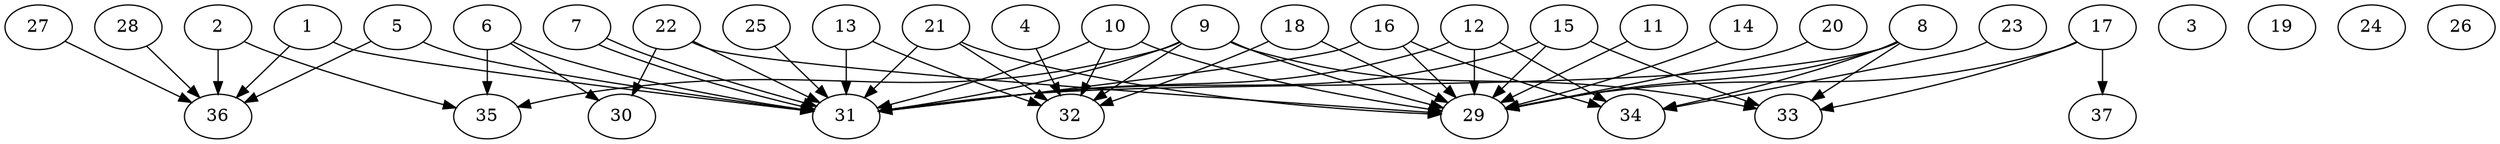 // DAG (tier=3-complex, mode=data, n=37, ccr=0.542, fat=0.832, density=0.672, regular=0.325, jump=0.336, mindata=4194304, maxdata=33554432)
// DAG automatically generated by daggen at Sun Aug 24 16:33:35 2025
// /home/ermia/Project/Environments/daggen/bin/daggen --dot --ccr 0.542 --fat 0.832 --regular 0.325 --density 0.672 --jump 0.336 --mindata 4194304 --maxdata 33554432 -n 37 
digraph G {
  1 [size="1679102808247039232", alpha="0.04", expect_size="839551404123519616"]
  1 -> 31 [size ="2311286327083008"]
  1 -> 36 [size ="2311286327083008"]
  2 [size="483656628712661312", alpha="0.07", expect_size="241828314356330656"]
  2 -> 35 [size ="7876333862387712"]
  2 -> 36 [size ="7876333862387712"]
  3 [size="57704587720397336", alpha="0.17", expect_size="28852293860198668"]
  4 [size="2154030042443962908672", alpha="0.10", expect_size="1077015021221981454336"]
  4 -> 32 [size ="1334313329098752"]
  5 [size="373808908909797376", alpha="0.19", expect_size="186904454454898688"]
  5 -> 31 [size ="146218680320000"]
  5 -> 36 [size ="146218680320000"]
  6 [size="10827089760569096", alpha="0.17", expect_size="5413544880284548"]
  6 -> 30 [size ="255048881799168"]
  6 -> 31 [size ="255048881799168"]
  6 -> 35 [size ="255048881799168"]
  7 [size="5412291905744555008", alpha="0.19", expect_size="2706145952872277504"]
  7 -> 31 [size ="3363837050880000"]
  7 -> 31 [size ="3363837050880000"]
  8 [size="403282035260522496000", alpha="0.11", expect_size="201641017630261248000"]
  8 -> 29 [size ="436679265484800"]
  8 -> 31 [size ="436679265484800"]
  8 -> 33 [size ="436679265484800"]
  8 -> 34 [size ="436679265484800"]
  9 [size="3307414515176181248", alpha="0.07", expect_size="1653707257588090624"]
  9 -> 29 [size ="2164967394508800"]
  9 -> 31 [size ="2164967394508800"]
  9 -> 32 [size ="2164967394508800"]
  9 -> 33 [size ="2164967394508800"]
  9 -> 35 [size ="2164967394508800"]
  10 [size="3613741263219740114944", alpha="0.16", expect_size="1806870631609870057472"]
  10 -> 29 [size ="1883915228807168"]
  10 -> 31 [size ="1883915228807168"]
  10 -> 32 [size ="1883915228807168"]
  11 [size="141319135131645728", alpha="0.18", expect_size="70659567565822864"]
  11 -> 29 [size ="4064147373293568"]
  12 [size="14814897080782979072", alpha="0.16", expect_size="7407448540391489536"]
  12 -> 29 [size ="6203033771835392"]
  12 -> 31 [size ="6203033771835392"]
  12 -> 34 [size ="6203033771835392"]
  13 [size="10918826120824487936000", alpha="0.13", expect_size="5459413060412243968000"]
  13 -> 31 [size ="3937379601612800"]
  13 -> 32 [size ="3937379601612800"]
  14 [size="777485162143131136", alpha="0.17", expect_size="388742581071565568"]
  14 -> 29 [size ="1285674971955200"]
  15 [size="7866503120546433073152", alpha="0.13", expect_size="3933251560273216536576"]
  15 -> 29 [size ="3164301082755072"]
  15 -> 31 [size ="3164301082755072"]
  15 -> 33 [size ="3164301082755072"]
  16 [size="44982289595162392", alpha="0.14", expect_size="22491144797581196"]
  16 -> 29 [size ="1309881273417728"]
  16 -> 31 [size ="1309881273417728"]
  16 -> 34 [size ="1309881273417728"]
  17 [size="22273339783332196352", alpha="0.06", expect_size="11136669891666098176"]
  17 -> 29 [size ="7449919417745408"]
  17 -> 33 [size ="7449919417745408"]
  17 -> 37 [size ="7449919417745408"]
  18 [size="1333906112512000000000", alpha="0.17", expect_size="666953056256000000000"]
  18 -> 29 [size ="969408512000000"]
  18 -> 32 [size ="969408512000000"]
  19 [size="2059306891582253824", alpha="0.00", expect_size="1029653445791126912"]
  20 [size="2280496519770827776", alpha="0.02", expect_size="1140248259885413888"]
  20 -> 29 [size ="2541486801420288"]
  21 [size="25791274109718964994048", alpha="0.03", expect_size="12895637054859482497024"]
  21 -> 29 [size ="6983479325622272"]
  21 -> 31 [size ="6983479325622272"]
  21 -> 32 [size ="6983479325622272"]
  22 [size="4990724814287383552", alpha="0.04", expect_size="2495362407143691776"]
  22 -> 29 [size ="4470046403330048"]
  22 -> 30 [size ="4470046403330048"]
  22 -> 31 [size ="4470046403330048"]
  23 [size="2919333008826775040", alpha="0.11", expect_size="1459666504413387520"]
  23 -> 34 [size ="1157363797065728"]
  24 [size="12112940985871198", alpha="0.04", expect_size="6056470492935599"]
  25 [size="10927512813764050944", alpha="0.04", expect_size="5463756406882025472"]
  25 -> 31 [size ="8375998252843008"]
  26 [size="11017649727239544", alpha="0.06", expect_size="5508824863619772"]
  27 [size="3190035724687325696", alpha="0.15", expect_size="1595017862343662848"]
  27 -> 36 [size ="1245696510394368"]
  28 [size="103088875064195547136", alpha="0.18", expect_size="51544437532097773568"]
  28 -> 36 [size ="175885965590528"]
  29 [size="9641372909064470528", alpha="0.07", expect_size="4820686454532235264"]
  30 [size="23074270891028871380992", alpha="0.02", expect_size="11537135445514435690496"]
  31 [size="24346880078393781518336", alpha="0.03", expect_size="12173440039196890759168"]
  32 [size="136778404597193280", alpha="0.08", expect_size="68389202298596640"]
  33 [size="1508934059910678708224", alpha="0.06", expect_size="754467029955339354112"]
  34 [size="2292682716312965742592", alpha="0.12", expect_size="1146341358156482871296"]
  35 [size="5525856695516921856000", alpha="0.10", expect_size="2762928347758460928000"]
  36 [size="2961031807622285", alpha="0.14", expect_size="1480515903811142"]
  37 [size="7543301272551342080", alpha="0.11", expect_size="3771650636275671040"]
}